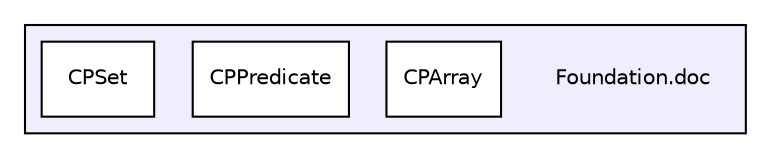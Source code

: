 digraph "Foundation.doc" {
  compound=true
  node [ fontsize="10", fontname="Helvetica"];
  edge [ labelfontsize="10", labelfontname="Helvetica"];
  subgraph clusterdir_09d74b6bee122a43a4672bd91fa2871b {
    graph [ bgcolor="#eeeeff", pencolor="black", label="" URL="dir_09d74b6bee122a43a4672bd91fa2871b.html"];
    dir_09d74b6bee122a43a4672bd91fa2871b [shape=plaintext label="Foundation.doc"];
    dir_87be0b84e27b325f687b01384bcea90a [shape=box label="CPArray" color="black" fillcolor="white" style="filled" URL="dir_87be0b84e27b325f687b01384bcea90a.html"];
    dir_b9e73f3b5f2e8b115b66e396be1b386e [shape=box label="CPPredicate" color="black" fillcolor="white" style="filled" URL="dir_b9e73f3b5f2e8b115b66e396be1b386e.html"];
    dir_a7450b4e1b6f6f1b84558da98d65c750 [shape=box label="CPSet" color="black" fillcolor="white" style="filled" URL="dir_a7450b4e1b6f6f1b84558da98d65c750.html"];
  }
}
